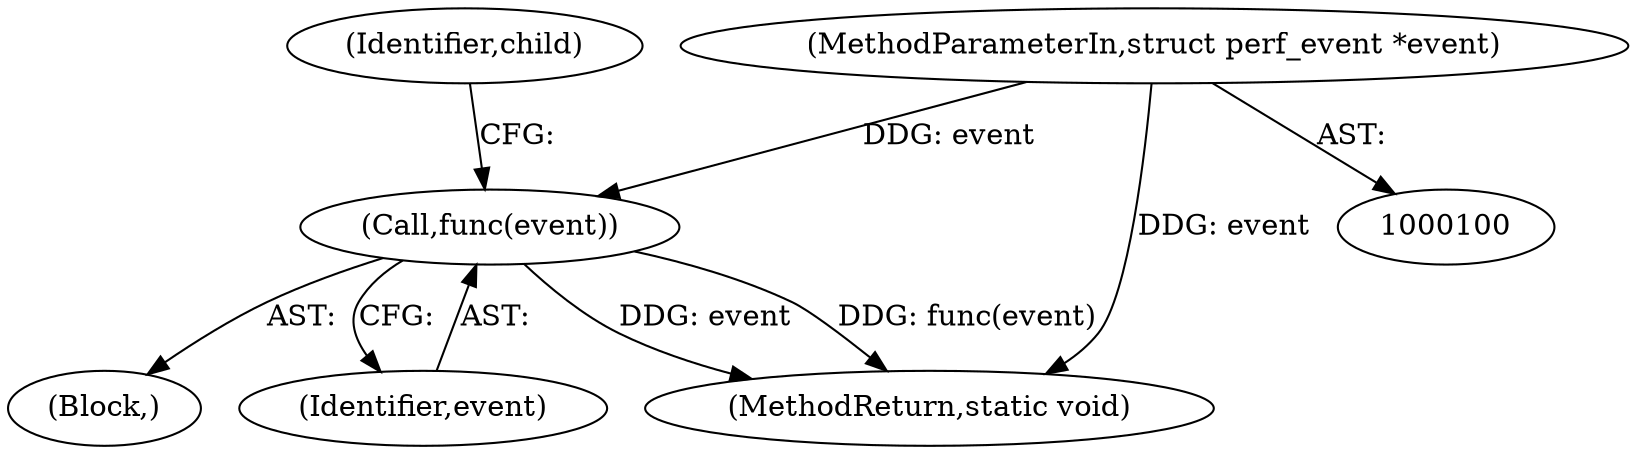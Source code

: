 digraph "0_linux_f63a8daa5812afef4f06c962351687e1ff9ccb2b_3@pointer" {
"1000101" [label="(MethodParameterIn,struct perf_event *event)"];
"1000116" [label="(Call,func(event))"];
"1000103" [label="(Block,)"];
"1000117" [label="(Identifier,event)"];
"1000125" [label="(MethodReturn,static void)"];
"1000119" [label="(Identifier,child)"];
"1000101" [label="(MethodParameterIn,struct perf_event *event)"];
"1000116" [label="(Call,func(event))"];
"1000101" -> "1000100"  [label="AST: "];
"1000101" -> "1000125"  [label="DDG: event"];
"1000101" -> "1000116"  [label="DDG: event"];
"1000116" -> "1000103"  [label="AST: "];
"1000116" -> "1000117"  [label="CFG: "];
"1000117" -> "1000116"  [label="AST: "];
"1000119" -> "1000116"  [label="CFG: "];
"1000116" -> "1000125"  [label="DDG: event"];
"1000116" -> "1000125"  [label="DDG: func(event)"];
}
